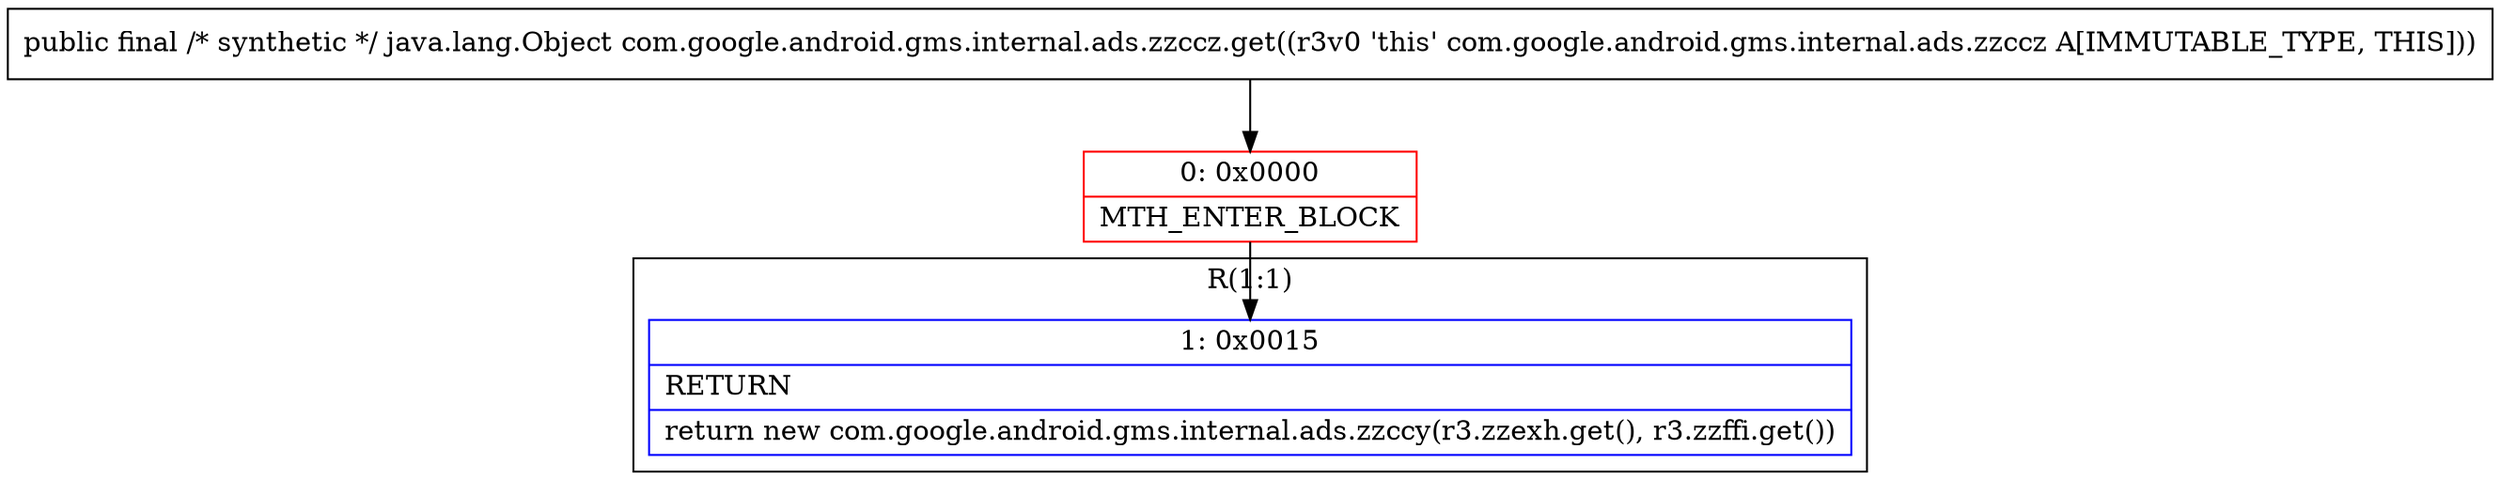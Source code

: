 digraph "CFG forcom.google.android.gms.internal.ads.zzccz.get()Ljava\/lang\/Object;" {
subgraph cluster_Region_1032975926 {
label = "R(1:1)";
node [shape=record,color=blue];
Node_1 [shape=record,label="{1\:\ 0x0015|RETURN\l|return new com.google.android.gms.internal.ads.zzccy(r3.zzexh.get(), r3.zzffi.get())\l}"];
}
Node_0 [shape=record,color=red,label="{0\:\ 0x0000|MTH_ENTER_BLOCK\l}"];
MethodNode[shape=record,label="{public final \/* synthetic *\/ java.lang.Object com.google.android.gms.internal.ads.zzccz.get((r3v0 'this' com.google.android.gms.internal.ads.zzccz A[IMMUTABLE_TYPE, THIS])) }"];
MethodNode -> Node_0;
Node_0 -> Node_1;
}

